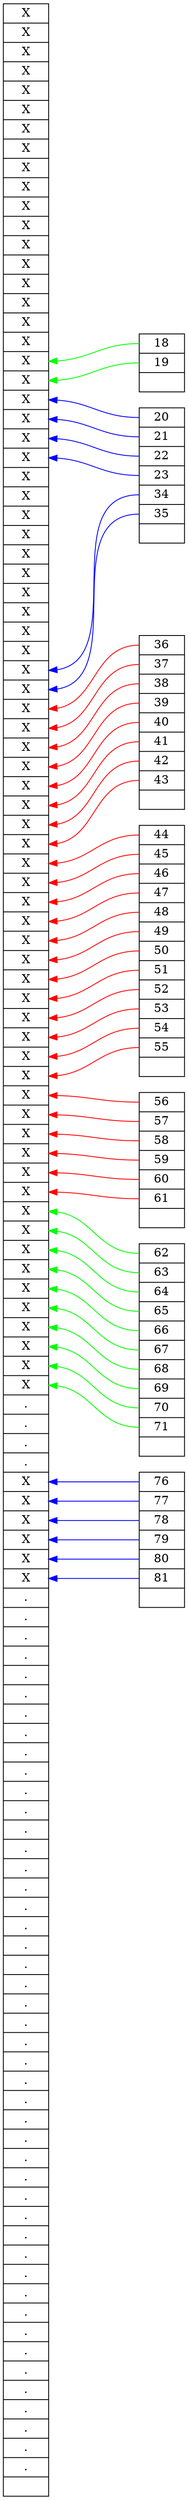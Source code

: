 // Memsim
digraph {
	graph [rankdir=RL]
	graph [ranksep=1.5]
	node [shape=record]
	p2:20 -> frame:20 [color=blue]
	p2:21 -> frame:21 [color=blue]
	p2:22 -> frame:22 [color=blue]
	p2:23 -> frame:23 [color=blue]
	p2:34 -> frame:34 [color=blue]
	p2:35 -> frame:35 [color=blue]
	p2 [label="<20>20|<21>21|<22>22|<23>23|<34>34|<35>35|"]
	p5:44 -> frame:44 [color=red]
	p5:45 -> frame:45 [color=red]
	p5:46 -> frame:46 [color=red]
	p5:47 -> frame:47 [color=red]
	p5:48 -> frame:48 [color=red]
	p5:49 -> frame:49 [color=red]
	p5:50 -> frame:50 [color=red]
	p5:51 -> frame:51 [color=red]
	p5:52 -> frame:52 [color=red]
	p5:53 -> frame:53 [color=red]
	p5:54 -> frame:54 [color=red]
	p5:55 -> frame:55 [color=red]
	p5 [label="<44>44|<45>45|<46>46|<47>47|<48>48|<49>49|<50>50|<51>51|<52>52|<53>53|<54>54|<55>55|"]
	p7:62 -> frame:62 [color=green]
	p7:63 -> frame:63 [color=green]
	p7:64 -> frame:64 [color=green]
	p7:65 -> frame:65 [color=green]
	p7:66 -> frame:66 [color=green]
	p7:67 -> frame:67 [color=green]
	p7:68 -> frame:68 [color=green]
	p7:69 -> frame:69 [color=green]
	p7:70 -> frame:70 [color=green]
	p7:71 -> frame:71 [color=green]
	p7 [label="<62>62|<63>63|<64>64|<65>65|<66>66|<67>67|<68>68|<69>69|<70>70|<71>71|"]
	p1:18 -> frame:18 [color=green]
	p1:19 -> frame:19 [color=green]
	p1 [label="<18>18|<19>19|"]
	p9:36 -> frame:36 [color=red]
	p9:37 -> frame:37 [color=red]
	p9:38 -> frame:38 [color=red]
	p9:39 -> frame:39 [color=red]
	p9:40 -> frame:40 [color=red]
	p9:41 -> frame:41 [color=red]
	p9:42 -> frame:42 [color=red]
	p9:43 -> frame:43 [color=red]
	p9 [label="<36>36|<37>37|<38>38|<39>39|<40>40|<41>41|<42>42|<43>43|"]
	p6:56 -> frame:56 [color=red]
	p6:57 -> frame:57 [color=red]
	p6:58 -> frame:58 [color=red]
	p6:59 -> frame:59 [color=red]
	p6:60 -> frame:60 [color=red]
	p6:61 -> frame:61 [color=red]
	p6 [label="<56>56|<57>57|<58>58|<59>59|<60>60|<61>61|"]
	p10:76 -> frame:76 [color=blue]
	p10:77 -> frame:77 [color=blue]
	p10:78 -> frame:78 [color=blue]
	p10:79 -> frame:79 [color=blue]
	p10:80 -> frame:80 [color=blue]
	p10:81 -> frame:81 [color=blue]
	p10 [label="<76>76|<77>77|<78>78|<79>79|<80>80|<81>81|"]
	frame [label="<0>X|<1>X|<2>X|<3>X|<4>X|<5>X|<6>X|<7>X|<8>X|<9>X|<10>X|<11>X|<12>X|<13>X|<14>X|<15>X|<16>X|<17>X|<18>X|<19>X|<20>X|<21>X|<22>X|<23>X|<24>X|<25>X|<26>X|<27>X|<28>X|<29>X|<30>X|<31>X|<32>X|<33>X|<34>X|<35>X|<36>X|<37>X|<38>X|<39>X|<40>X|<41>X|<42>X|<43>X|<44>X|<45>X|<46>X|<47>X|<48>X|<49>X|<50>X|<51>X|<52>X|<53>X|<54>X|<55>X|<56>X|<57>X|<58>X|<59>X|<60>X|<61>X|<62>X|<63>X|<64>X|<65>X|<66>X|<67>X|<68>X|<69>X|<70>X|<71>X|<72>.|<73>.|<74>.|<75>.|<76>X|<77>X|<78>X|<79>X|<80>X|<81>X|<82>.|<83>.|<84>.|<85>.|<86>.|<87>.|<88>.|<89>.|<90>.|<91>.|<92>.|<93>.|<94>.|<95>.|<96>.|<97>.|<98>.|<99>.|<100>.|<101>.|<102>.|<103>.|<104>.|<105>.|<106>.|<107>.|<108>.|<109>.|<110>.|<111>.|<112>.|<113>.|<114>.|<115>.|<116>.|<117>.|<118>.|<119>.|<120>.|<121>.|<122>.|<123>.|<124>.|<125>.|<126>.|<127>.|"]
	subgraph right_ones {
		rank=sink
	}
	subgraph left_ones {
		rank=source
	}
}
